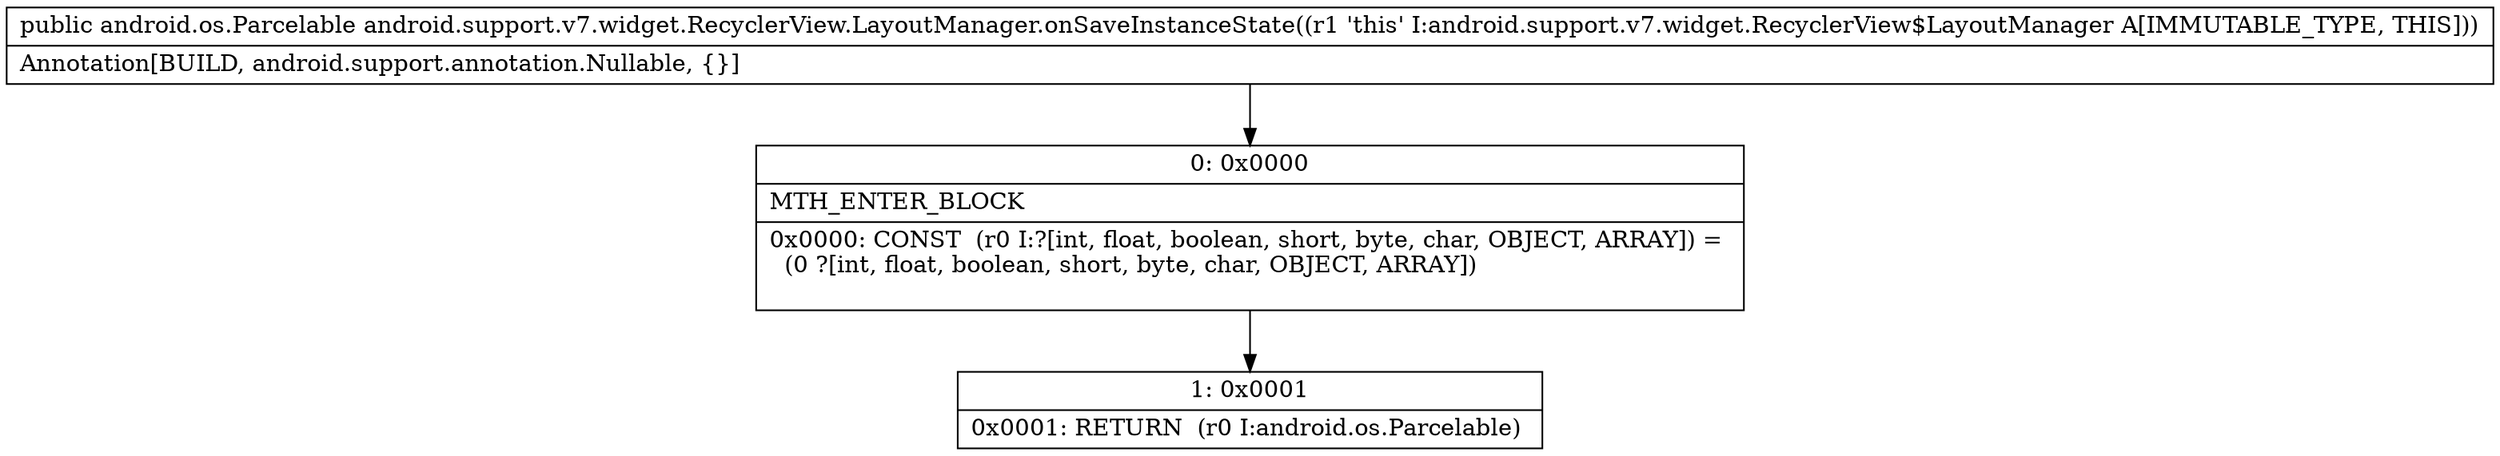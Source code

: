 digraph "CFG forandroid.support.v7.widget.RecyclerView.LayoutManager.onSaveInstanceState()Landroid\/os\/Parcelable;" {
Node_0 [shape=record,label="{0\:\ 0x0000|MTH_ENTER_BLOCK\l|0x0000: CONST  (r0 I:?[int, float, boolean, short, byte, char, OBJECT, ARRAY]) = \l  (0 ?[int, float, boolean, short, byte, char, OBJECT, ARRAY])\l \l}"];
Node_1 [shape=record,label="{1\:\ 0x0001|0x0001: RETURN  (r0 I:android.os.Parcelable) \l}"];
MethodNode[shape=record,label="{public android.os.Parcelable android.support.v7.widget.RecyclerView.LayoutManager.onSaveInstanceState((r1 'this' I:android.support.v7.widget.RecyclerView$LayoutManager A[IMMUTABLE_TYPE, THIS]))  | Annotation[BUILD, android.support.annotation.Nullable, \{\}]\l}"];
MethodNode -> Node_0;
Node_0 -> Node_1;
}

